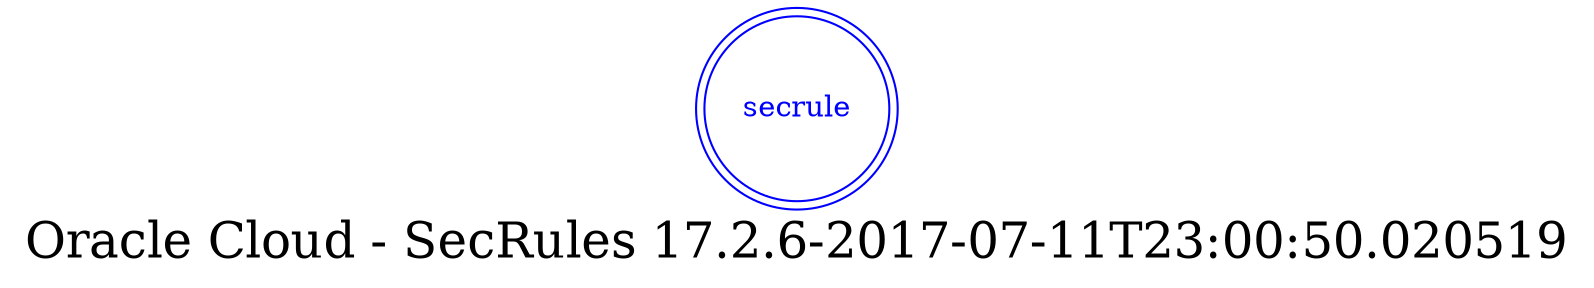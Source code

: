 digraph LexiconGraph {
graph[label="Oracle Cloud - SecRules 17.2.6-2017-07-11T23:00:50.020519", fontsize=24]
splines=true
"secrule" [color=blue, fontcolor=blue, shape=doublecircle]
}
